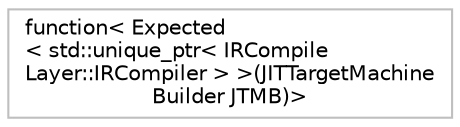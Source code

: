 digraph "Graphical Class Hierarchy"
{
 // LATEX_PDF_SIZE
  bgcolor="transparent";
  edge [fontname="Helvetica",fontsize="10",labelfontname="Helvetica",labelfontsize="10"];
  node [fontname="Helvetica",fontsize="10",shape=record];
  rankdir="LR";
  Node0 [label="function\< Expected\l\< std::unique_ptr\< IRCompile\lLayer::IRCompiler \> \>(JITTargetMachine\lBuilder JTMB)\>",height=0.2,width=0.4,color="grey75",tooltip=" "];
}

